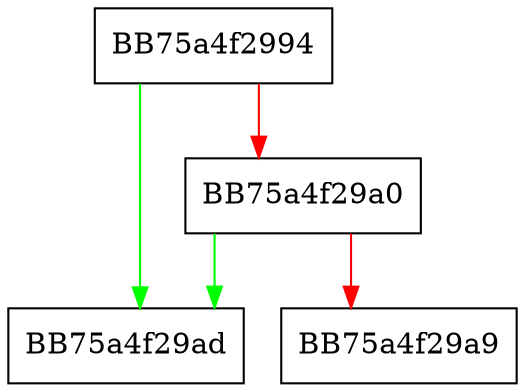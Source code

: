 digraph sgetc {
  node [shape="box"];
  graph [splines=ortho];
  BB75a4f2994 -> BB75a4f29ad [color="green"];
  BB75a4f2994 -> BB75a4f29a0 [color="red"];
  BB75a4f29a0 -> BB75a4f29ad [color="green"];
  BB75a4f29a0 -> BB75a4f29a9 [color="red"];
}